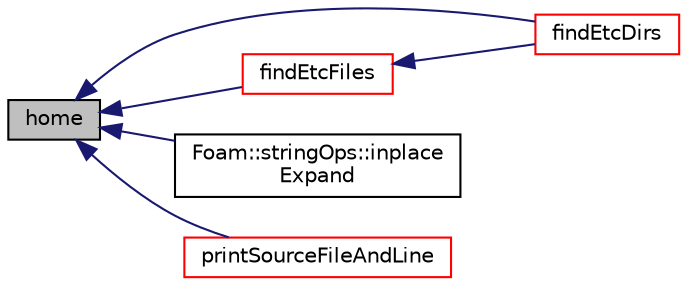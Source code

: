 digraph "home"
{
  bgcolor="transparent";
  edge [fontname="Helvetica",fontsize="10",labelfontname="Helvetica",labelfontsize="10"];
  node [fontname="Helvetica",fontsize="10",shape=record];
  rankdir="LR";
  Node1 [label="home",height=0.2,width=0.4,color="black", fillcolor="grey75", style="filled", fontcolor="black"];
  Node1 -> Node2 [dir="back",color="midnightblue",fontsize="10",style="solid",fontname="Helvetica"];
  Node2 [label="findEtcDirs",height=0.2,width=0.4,color="red",URL="$a10909.html#aae55065d1881e7454fd54bdc87b58f3c",tooltip="Search for directories from user/group/shipped directories. "];
  Node1 -> Node3 [dir="back",color="midnightblue",fontsize="10",style="solid",fontname="Helvetica"];
  Node3 [label="findEtcFiles",height=0.2,width=0.4,color="red",URL="$a10909.html#aab73bb2c46692e2e11dd7364556cd3c5",tooltip="Search for files from user/group/shipped directories. "];
  Node3 -> Node2 [dir="back",color="midnightblue",fontsize="10",style="solid",fontname="Helvetica"];
  Node1 -> Node4 [dir="back",color="midnightblue",fontsize="10",style="solid",fontname="Helvetica"];
  Node4 [label="Foam::stringOps::inplace\lExpand",height=0.2,width=0.4,color="black",URL="$a10999.html#a055160fd36f36823c18f04ced0bbe9b4",tooltip="Inplace expand occurences of variables according to the dictionary. "];
  Node1 -> Node5 [dir="back",color="midnightblue",fontsize="10",style="solid",fontname="Helvetica"];
  Node5 [label="printSourceFileAndLine",height=0.2,width=0.4,color="red",URL="$a10909.html#acef53166bf4ca64567faafac3eaa8e04"];
}
